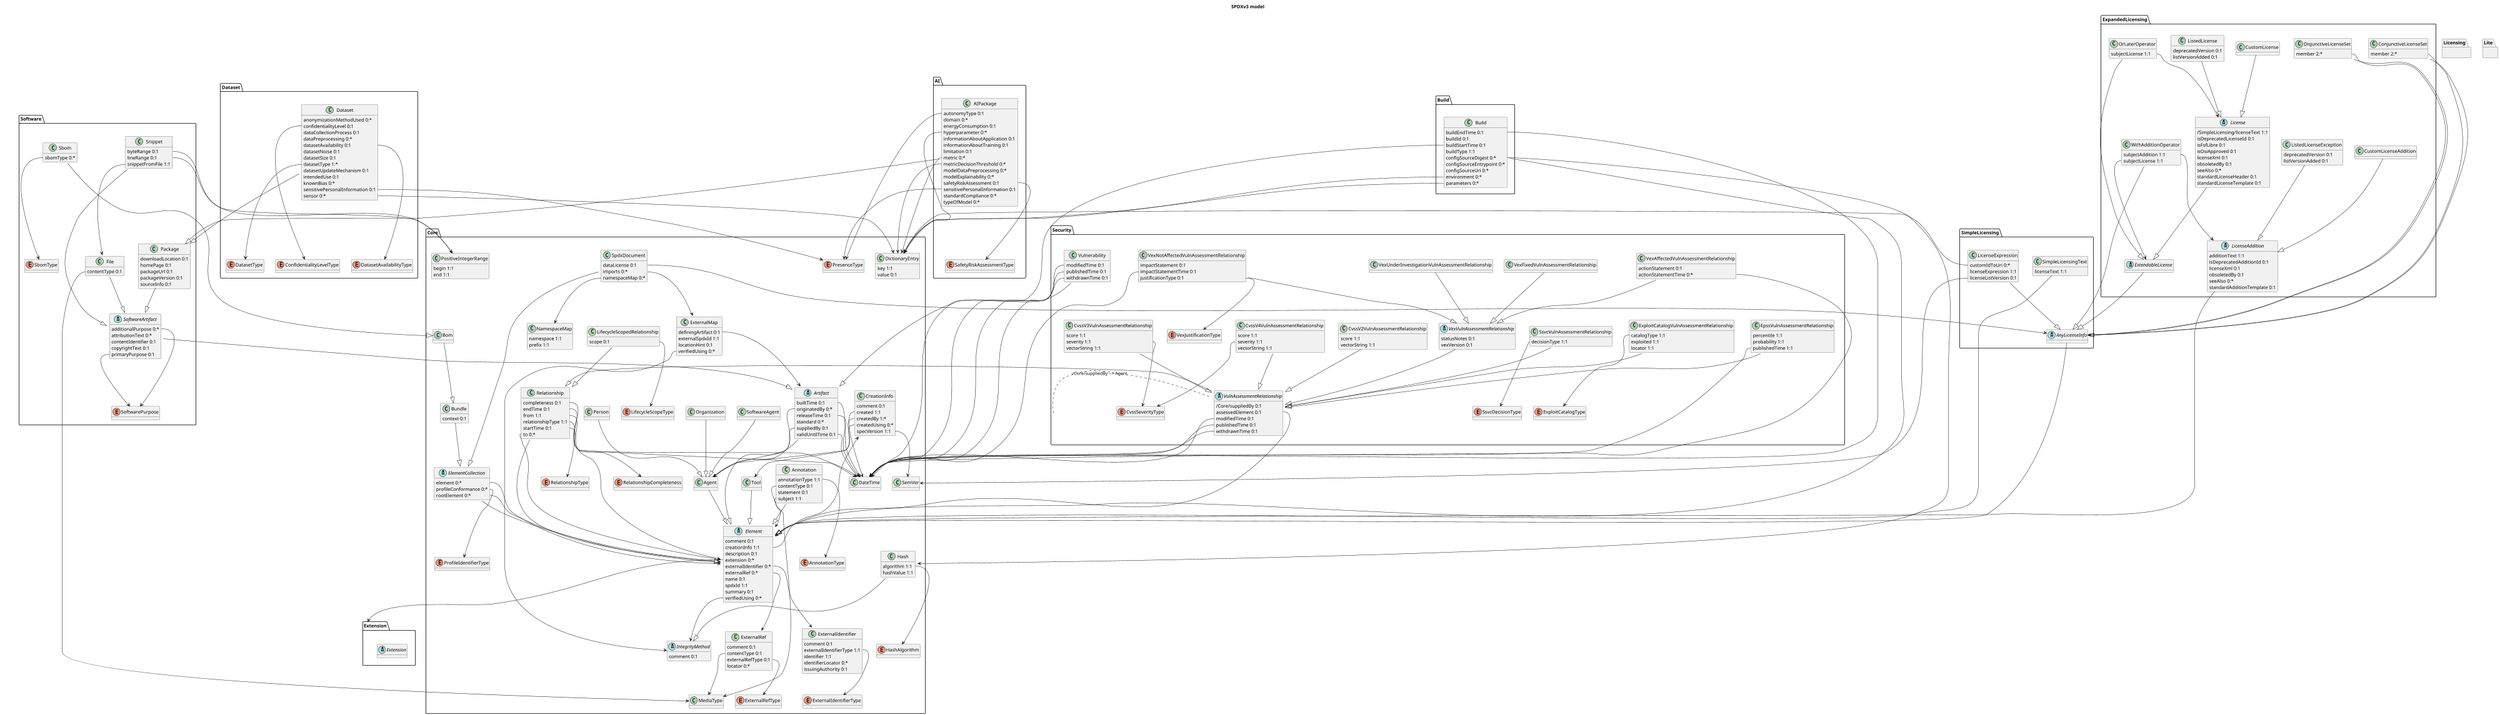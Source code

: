 
@startuml
'Automatically generated by spec-parser v2.0.0 on 2024-01-26T22:18:46.241893+00:00

title SPDXv3 model
scale 4000*4000
hide methods
skinparam packageStyle folder

package Build {
}
package Licensing {
}
package Software {
}
package ExpandedLicensing {
}
package Lite {
}
package Core {
}
package SimpleLicensing {
}
package Dataset {
}
package AI {
}
package Security {
}
package Extension {
}
class Build.Build {
	buildEndTime 0:1
	buildId 0:1
	buildStartTime 0:1
	buildType 1:1
	configSourceDigest 0:*
	configSourceEntrypoint 0:*
	configSourceUri 0:*
	environment 0:*
	parameters 0:*
}
class Software.Snippet {
	byteRange 0:1
	lineRange 0:1
	snippetFromFile 1:1
}
class Software.Package {
	downloadLocation 0:1
	homePage 0:1
	packageUrl 0:1
	packageVersion 0:1
	sourceInfo 0:1
}
abstract Software.SoftwareArtifact {
	additionalPurpose 0:*
	attributionText 0:*
	contentIdentifier 0:1
	copyrightText 0:1
	primaryPurpose 0:1
}
class Software.File {
	contentType 0:1
}
class Software.Sbom {
	sbomType 0:*
}
class ExpandedLicensing.DisjunctiveLicenseSet {
	member 2:*
}
abstract ExpandedLicensing.License {
	/SimpleLicensing/licenseText 1:1
	isDeprecatedLicenseId 0:1
	isFsfLibre 0:1
	isOsiApproved 0:1
	licenseXml 0:1
	obsoletedBy 0:1
	seeAlso 0:*
	standardLicenseHeader 0:1
	standardLicenseTemplate 0:1
}
class ExpandedLicensing.ConjunctiveLicenseSet {
	member 2:*
}
class ExpandedLicensing.CustomLicenseAddition {
}
class ExpandedLicensing.OrLaterOperator {
	subjectLicense 1:1
}
abstract ExpandedLicensing.ExtendableLicense {
}
class ExpandedLicensing.WithAdditionOperator {
	subjectAddition 1:1
	subjectLicense 1:1
}
class ExpandedLicensing.ListedLicenseException {
	deprecatedVersion 0:1
	listVersionAdded 0:1
}
class ExpandedLicensing.CustomLicense {
}
class ExpandedLicensing.ListedLicense {
	deprecatedVersion 0:1
	listVersionAdded 0:1
}
abstract ExpandedLicensing.LicenseAddition {
	additionText 1:1
	isDeprecatedAdditionId 0:1
	licenseXml 0:1
	obsoletedBy 0:1
	seeAlso 0:*
	standardAdditionTemplate 0:1
}
class Core.CreationInfo {
	comment 0:1
	created 1:1
	createdBy 1:*
	createdUsing 0:*
	specVersion 1:1
}
abstract Core.Element {
	comment 0:1
	creationInfo 1:1
	description 0:1
	extension 0:*
	externalIdentifier 0:*
	externalRef 0:*
	name 0:1
	spdxId 1:1
	summary 0:1
	verifiedUsing 0:*
}
class Core.ExternalRef {
	comment 0:1
	contentType 0:1
	externalRefType 0:1
	locator 0:*
}
class Core.Bom {
}
abstract Core.IntegrityMethod {
	comment 0:1
}
class Core.PositiveIntegerRange {
	begin 1:1
	end 1:1
}
class Core.NamespaceMap {
	namespace 1:1
	prefix 1:1
}
abstract Core.Artifact {
	builtTime 0:1
	originatedBy 0:*
	releaseTime 0:1
	standard 0:*
	suppliedBy 0:1
	validUntilTime 0:1
}
class Core.Organization {
}
class Core.Tool {
}
abstract Core.ElementCollection {
	element 0:*
	profileConformance 0:*
	rootElement 0:*
}
class Core.ExternalMap {
	definingArtifact 0:1
	externalSpdxId 1:1
	locationHint 0:1
	verifiedUsing 0:*
}
class Core.Hash {
	algorithm 1:1
	hashValue 1:1
}
class Core.Annotation {
	annotationType 1:1
	contentType 0:1
	statement 0:1
	subject 1:1
}
class Core.DictionaryEntry {
	key 1:1
	value 0:1
}
class Core.Person {
}
class Core.Agent {
}
class Core.ExternalIdentifier {
	comment 0:1
	externalIdentifierType 1:1
	identifier 1:1
	identifierLocator 0:*
	issuingAuthority 0:1
}
class Core.SpdxDocument {
	dataLicense 0:1
	imports 0:*
	namespaceMap 0:*
}
class Core.Relationship {
	completeness 0:1
	endTime 0:1
	from 1:1
	relationshipType 1:1
	startTime 0:1
	to 0:*
}
class Core.SoftwareAgent {
}
class Core.LifecycleScopedRelationship {
	scope 0:1
}
class Core.Bundle {
	context 0:1
}
class SimpleLicensing.LicenseExpression {
	customIdToUri 0:*
	licenseExpression 1:1
	licenseListVersion 0:1
}
abstract SimpleLicensing.AnyLicenseInfo {
}
class SimpleLicensing.SimpleLicensingText {
	licenseText 1:1
}
class Dataset.Dataset {
	anonymizationMethodUsed 0:*
	confidentialityLevel 0:1
	dataCollectionProcess 0:1
	dataPreprocessing 0:*
	datasetAvailability 0:1
	datasetNoise 0:1
	datasetSize 0:1
	datasetType 1:*
	datasetUpdateMechanism 0:1
	intendedUse 0:1
	knownBias 0:*
	sensitivePersonalInformation 0:1
	sensor 0:*
}
class AI.AIPackage {
	autonomyType 0:1
	domain 0:*
	energyConsumption 0:1
	hyperparameter 0:*
	informationAboutApplication 0:1
	informationAboutTraining 0:1
	limitation 0:1
	metric 0:*
	metricDecisionThreshold 0:*
	modelDataPreprocessing 0:*
	modelExplainability 0:*
	safetyRiskAssessment 0:1
	sensitivePersonalInformation 0:1
	standardCompliance 0:*
	typeOfModel 0:*
}
class Security.CvssV2VulnAssessmentRelationship {
	score 1:1
	vectorString 1:1
}
class Security.VexAffectedVulnAssessmentRelationship {
	actionStatement 0:1
	actionStatementTime 0:*
}
class Security.SsvcVulnAssessmentRelationship {
	decisionType 1:1
}
class Security.Vulnerability {
	modifiedTime 0:1
	publishedTime 0:1
	withdrawnTime 0:1
}
class Security.EpssVulnAssessmentRelationship {
	percentile 1:1
	probability 1:1
	publishedTime 1:1
}
abstract Security.VulnAssessmentRelationship {
	/Core/suppliedBy 0:1
	assessedElement 0:1
	modifiedTime 0:1
	publishedTime 0:1
	withdrawnTime 0:1
}
class Security.VexFixedVulnAssessmentRelationship {
}
class Security.ExploitCatalogVulnAssessmentRelationship {
	catalogType 1:1
	exploited 1:1
	locator 1:1
}
class Security.VexUnderInvestigationVulnAssessmentRelationship {
}
class Security.CvssV4VulnAssessmentRelationship {
	score 1:1
	severity 1:1
	vectorString 1:1
}
class Security.VexNotAffectedVulnAssessmentRelationship {
	impactStatement 0:1
	impactStatementTime 0:1
	justificationType 0:1
}
abstract Security.VexVulnAssessmentRelationship {
	statusNotes 0:1
	vexVersion 0:1
}
class Security.CvssV3VulnAssessmentRelationship {
	score 1:1
	severity 1:1
	vectorString 1:1
}
abstract Extension.Extension {
}
enum Software.SoftwarePurpose {
}
enum Software.SbomType {
}
enum Core.HashAlgorithm {
}
enum Core.ProfileIdentifierType {
}
enum Core.ExternalIdentifierType {
}
enum Core.AnnotationType {
}
enum Core.RelationshipType {
}
enum Core.RelationshipCompleteness {
}
enum Core.PresenceType {
}
enum Core.ExternalRefType {
}
enum Core.LifecycleScopeType {
}
enum Dataset.ConfidentialityLevelType {
}
enum Dataset.DatasetType {
}
enum Dataset.DatasetAvailabilityType {
}
enum AI.SafetyRiskAssessmentType {
}
enum Security.SsvcDecisionType {
}
enum Security.ExploitCatalogType {
}
enum Security.VexJustificationType {
}
enum Security.CvssSeverityType {
}
class Core.SemVer {
}
class Core.MediaType {
}
class Core.DateTime {
}
Build.Build --|> Element
Software.Snippet --|> SoftwareArtifact
Software.Package --|> SoftwareArtifact
Software.SoftwareArtifact --|> Artifact
Software.File --|> SoftwareArtifact
Software.Sbom --|> Bom
ExpandedLicensing.DisjunctiveLicenseSet --|> AnyLicenseInfo
ExpandedLicensing.License --|> ExtendableLicense
ExpandedLicensing.ConjunctiveLicenseSet --|> AnyLicenseInfo
ExpandedLicensing.CustomLicenseAddition --|> LicenseAddition
ExpandedLicensing.OrLaterOperator --|> ExtendableLicense
ExpandedLicensing.ExtendableLicense --|> AnyLicenseInfo
ExpandedLicensing.WithAdditionOperator --|> AnyLicenseInfo
ExpandedLicensing.ListedLicenseException --|> LicenseAddition
ExpandedLicensing.CustomLicense --|> License
ExpandedLicensing.ListedLicense --|> License
ExpandedLicensing.LicenseAddition --|> Element
Core.Bom --|> Bundle
Core.Artifact --|> Element
Core.Organization --|> Agent
Core.Tool --|> Element
Core.ElementCollection --|> Element
Core.Hash --|> IntegrityMethod
Core.Annotation --|> Element
Core.Person --|> Agent
Core.Agent --|> Element
Core.SpdxDocument --|> ElementCollection
Core.Relationship --|> Element
Core.SoftwareAgent --|> Agent
Core.LifecycleScopedRelationship --|> Relationship
Core.Bundle --|> ElementCollection
SimpleLicensing.LicenseExpression --|> AnyLicenseInfo
SimpleLicensing.AnyLicenseInfo --|> Element
SimpleLicensing.SimpleLicensingText --|> Element
Dataset.Dataset --|> Package
AI.AIPackage --|> Package
Security.CvssV2VulnAssessmentRelationship --|> VulnAssessmentRelationship
Security.VexAffectedVulnAssessmentRelationship --|> VexVulnAssessmentRelationship
Security.SsvcVulnAssessmentRelationship --|> VulnAssessmentRelationship
Security.Vulnerability --|> Artifact
Security.EpssVulnAssessmentRelationship --|> VulnAssessmentRelationship
Security.VulnAssessmentRelationship --|> Relationship
Security.VexFixedVulnAssessmentRelationship --|> VexVulnAssessmentRelationship
Security.ExploitCatalogVulnAssessmentRelationship --|> VulnAssessmentRelationship
Security.VexUnderInvestigationVulnAssessmentRelationship --|> VexVulnAssessmentRelationship
Security.CvssV4VulnAssessmentRelationship --|> VulnAssessmentRelationship
Security.VexNotAffectedVulnAssessmentRelationship --|> VexVulnAssessmentRelationship
Security.VexVulnAssessmentRelationship --|> VulnAssessmentRelationship
Security.CvssV3VulnAssessmentRelationship --|> VulnAssessmentRelationship
Build.Build::buildEndTime --> DateTime
Build.Build::buildStartTime --> DateTime
Build.Build::configSourceDigest --> Hash
Build.Build::environment --> DictionaryEntry
Build.Build::parameters --> DictionaryEntry
Software.Snippet::byteRange --> PositiveIntegerRange
Software.Snippet::lineRange --> PositiveIntegerRange
Software.Snippet::snippetFromFile --> File
Software.SoftwareArtifact::additionalPurpose --> SoftwarePurpose
Software.SoftwareArtifact::primaryPurpose --> SoftwarePurpose
Software.File::contentType --> MediaType
Software.Sbom::sbomType --> SbomType
ExpandedLicensing.DisjunctiveLicenseSet::member --> AnyLicenseInfo
ExpandedLicensing.ConjunctiveLicenseSet::member --> AnyLicenseInfo
ExpandedLicensing.OrLaterOperator::subjectLicense --> License
ExpandedLicensing.WithAdditionOperator::subjectAddition --> LicenseAddition
ExpandedLicensing.WithAdditionOperator::subjectLicense --> ExtendableLicense
Core.CreationInfo::created --> DateTime
Core.CreationInfo::createdBy --> Agent
Core.CreationInfo::createdUsing --> Tool
Core.CreationInfo::specVersion --> SemVer
Core.Element::creationInfo --> CreationInfo
Core.Element::extension --> Extension
Core.Element::externalIdentifier --> ExternalIdentifier
Core.Element::externalRef --> ExternalRef
Core.Element::verifiedUsing --> IntegrityMethod
Core.ExternalRef::contentType --> MediaType
Core.ExternalRef::externalRefType --> ExternalRefType
Core.Artifact::builtTime --> DateTime
Core.Artifact::originatedBy --> Agent
Core.Artifact::releaseTime --> DateTime
Core.Artifact::suppliedBy --> Agent
Core.Artifact::validUntilTime --> DateTime
Core.ElementCollection::element --> Element
Core.ElementCollection::profileConformance --> ProfileIdentifierType
Core.ElementCollection::rootElement --> Element
Core.ExternalMap::definingArtifact --> Artifact
Core.ExternalMap::verifiedUsing --> IntegrityMethod
Core.Hash::algorithm --> HashAlgorithm
Core.Annotation::annotationType --> AnnotationType
Core.Annotation::contentType --> MediaType
Core.Annotation::subject --> Element
Core.ExternalIdentifier::externalIdentifierType --> ExternalIdentifierType
Core.SpdxDocument::dataLicense --> AnyLicenseInfo
Core.SpdxDocument::imports --> ExternalMap
Core.SpdxDocument::namespaceMap --> NamespaceMap
Core.Relationship::completeness --> RelationshipCompleteness
Core.Relationship::endTime --> DateTime
Core.Relationship::from --> Element
Core.Relationship::relationshipType --> RelationshipType
Core.Relationship::startTime --> DateTime
Core.Relationship::to --> Element
Core.LifecycleScopedRelationship::scope --> LifecycleScopeType
SimpleLicensing.LicenseExpression::customIdToUri --> DictionaryEntry
SimpleLicensing.LicenseExpression::licenseListVersion --> SemVer
Dataset.Dataset::confidentialityLevel --> ConfidentialityLevelType
Dataset.Dataset::datasetAvailability --> DatasetAvailabilityType
Dataset.Dataset::datasetType --> DatasetType
Dataset.Dataset::sensitivePersonalInformation --> PresenceType
Dataset.Dataset::sensor --> DictionaryEntry
AI.AIPackage::autonomyType --> PresenceType
AI.AIPackage::hyperparameter --> DictionaryEntry
AI.AIPackage::metric --> DictionaryEntry
AI.AIPackage::metricDecisionThreshold --> DictionaryEntry
AI.AIPackage::safetyRiskAssessment --> SafetyRiskAssessmentType
AI.AIPackage::sensitivePersonalInformation --> PresenceType
Security.VexAffectedVulnAssessmentRelationship::actionStatementTime --> DateTime
Security.SsvcVulnAssessmentRelationship::decisionType --> SsvcDecisionType
Security.Vulnerability::modifiedTime --> DateTime
Security.Vulnerability::publishedTime --> DateTime
Security.Vulnerability::withdrawnTime --> DateTime
Security.EpssVulnAssessmentRelationship::publishedTime --> DateTime
Security.VulnAssessmentRelationship::/Core/suppliedBy --> Agent
Security.VulnAssessmentRelationship::assessedElement --> Element
Security.VulnAssessmentRelationship::modifiedTime --> DateTime
Security.VulnAssessmentRelationship::publishedTime --> DateTime
Security.VulnAssessmentRelationship::withdrawnTime --> DateTime
Security.ExploitCatalogVulnAssessmentRelationship::catalogType --> ExploitCatalogType
Security.CvssV4VulnAssessmentRelationship::severity --> CvssSeverityType
Security.VexNotAffectedVulnAssessmentRelationship::impactStatementTime --> DateTime
Security.VexNotAffectedVulnAssessmentRelationship::justificationType --> VexJustificationType
Security.CvssV3VulnAssessmentRelationship::severity --> CvssSeverityType

@enduml
